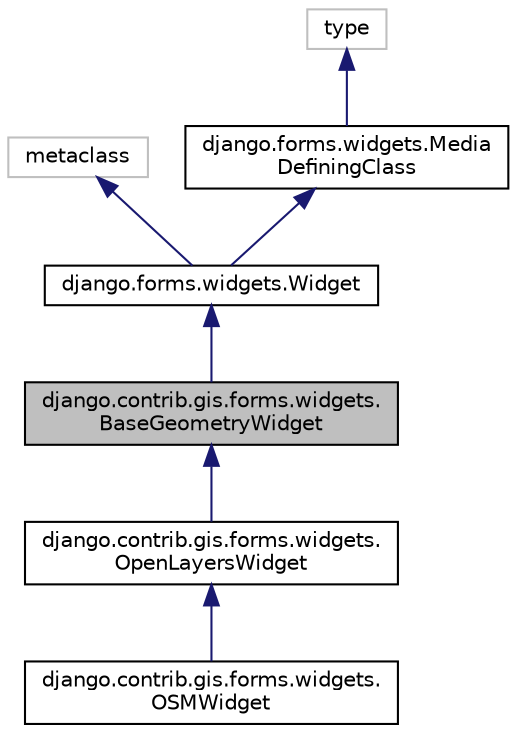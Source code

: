digraph "django.contrib.gis.forms.widgets.BaseGeometryWidget"
{
 // LATEX_PDF_SIZE
  edge [fontname="Helvetica",fontsize="10",labelfontname="Helvetica",labelfontsize="10"];
  node [fontname="Helvetica",fontsize="10",shape=record];
  Node1 [label="django.contrib.gis.forms.widgets.\lBaseGeometryWidget",height=0.2,width=0.4,color="black", fillcolor="grey75", style="filled", fontcolor="black",tooltip=" "];
  Node2 -> Node1 [dir="back",color="midnightblue",fontsize="10",style="solid",fontname="Helvetica"];
  Node2 [label="django.forms.widgets.Widget",height=0.2,width=0.4,color="black", fillcolor="white", style="filled",URL="$d4/d5e/classdjango_1_1forms_1_1widgets_1_1_widget.html",tooltip=" "];
  Node3 -> Node2 [dir="back",color="midnightblue",fontsize="10",style="solid",fontname="Helvetica"];
  Node3 [label="metaclass",height=0.2,width=0.4,color="grey75", fillcolor="white", style="filled",tooltip=" "];
  Node4 -> Node2 [dir="back",color="midnightblue",fontsize="10",style="solid",fontname="Helvetica"];
  Node4 [label="django.forms.widgets.Media\lDefiningClass",height=0.2,width=0.4,color="black", fillcolor="white", style="filled",URL="$de/d5f/classdjango_1_1forms_1_1widgets_1_1_media_defining_class.html",tooltip=" "];
  Node5 -> Node4 [dir="back",color="midnightblue",fontsize="10",style="solid",fontname="Helvetica"];
  Node5 [label="type",height=0.2,width=0.4,color="grey75", fillcolor="white", style="filled",tooltip=" "];
  Node1 -> Node6 [dir="back",color="midnightblue",fontsize="10",style="solid",fontname="Helvetica"];
  Node6 [label="django.contrib.gis.forms.widgets.\lOpenLayersWidget",height=0.2,width=0.4,color="black", fillcolor="white", style="filled",URL="$d7/d6f/classdjango_1_1contrib_1_1gis_1_1forms_1_1widgets_1_1_open_layers_widget.html",tooltip=" "];
  Node6 -> Node7 [dir="back",color="midnightblue",fontsize="10",style="solid",fontname="Helvetica"];
  Node7 [label="django.contrib.gis.forms.widgets.\lOSMWidget",height=0.2,width=0.4,color="black", fillcolor="white", style="filled",URL="$d6/de5/classdjango_1_1contrib_1_1gis_1_1forms_1_1widgets_1_1_o_s_m_widget.html",tooltip=" "];
}
